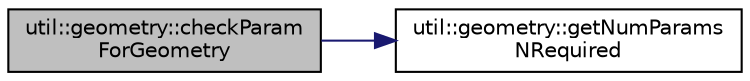 digraph "util::geometry::checkParamForGeometry"
{
  edge [fontname="Helvetica",fontsize="10",labelfontname="Helvetica",labelfontsize="10"];
  node [fontname="Helvetica",fontsize="10",shape=record];
  rankdir="LR";
  Node11 [label="util::geometry::checkParam\lForGeometry",height=0.2,width=0.4,color="black", fillcolor="grey75", style="filled", fontcolor="black"];
  Node11 -> Node12 [color="midnightblue",fontsize="10",style="solid",fontname="Helvetica"];
  Node12 [label="util::geometry::getNumParams\lNRequired",height=0.2,width=0.4,color="black", fillcolor="white", style="filled",URL="$namespaceutil_1_1geometry.html#a423eb6ea7aec79183939c81e522057ca",tooltip="Get num params required for creation of object. "];
}
